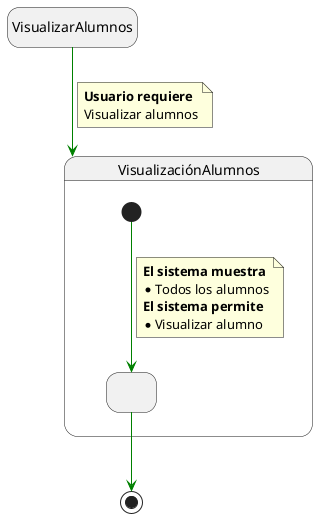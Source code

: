 @startuml 

hide empty description

State VisualizarAlumnos

State VisualizaciónAlumnos{ 

  State state1 as " "

  [*] -[#green]-> state1

  note on link 
    <b>El sistema muestra
    * Todos los alumnos
    <b>El sistema permite
    * Visualizar alumno
  end note
 

} 

VisualizarAlumnos-[#green]-> VisualizaciónAlumnos

note on link
 <b>Usuario requiere
 Visualizar alumnos
end note

state1 -[#green]-> [*] 


@enduml
